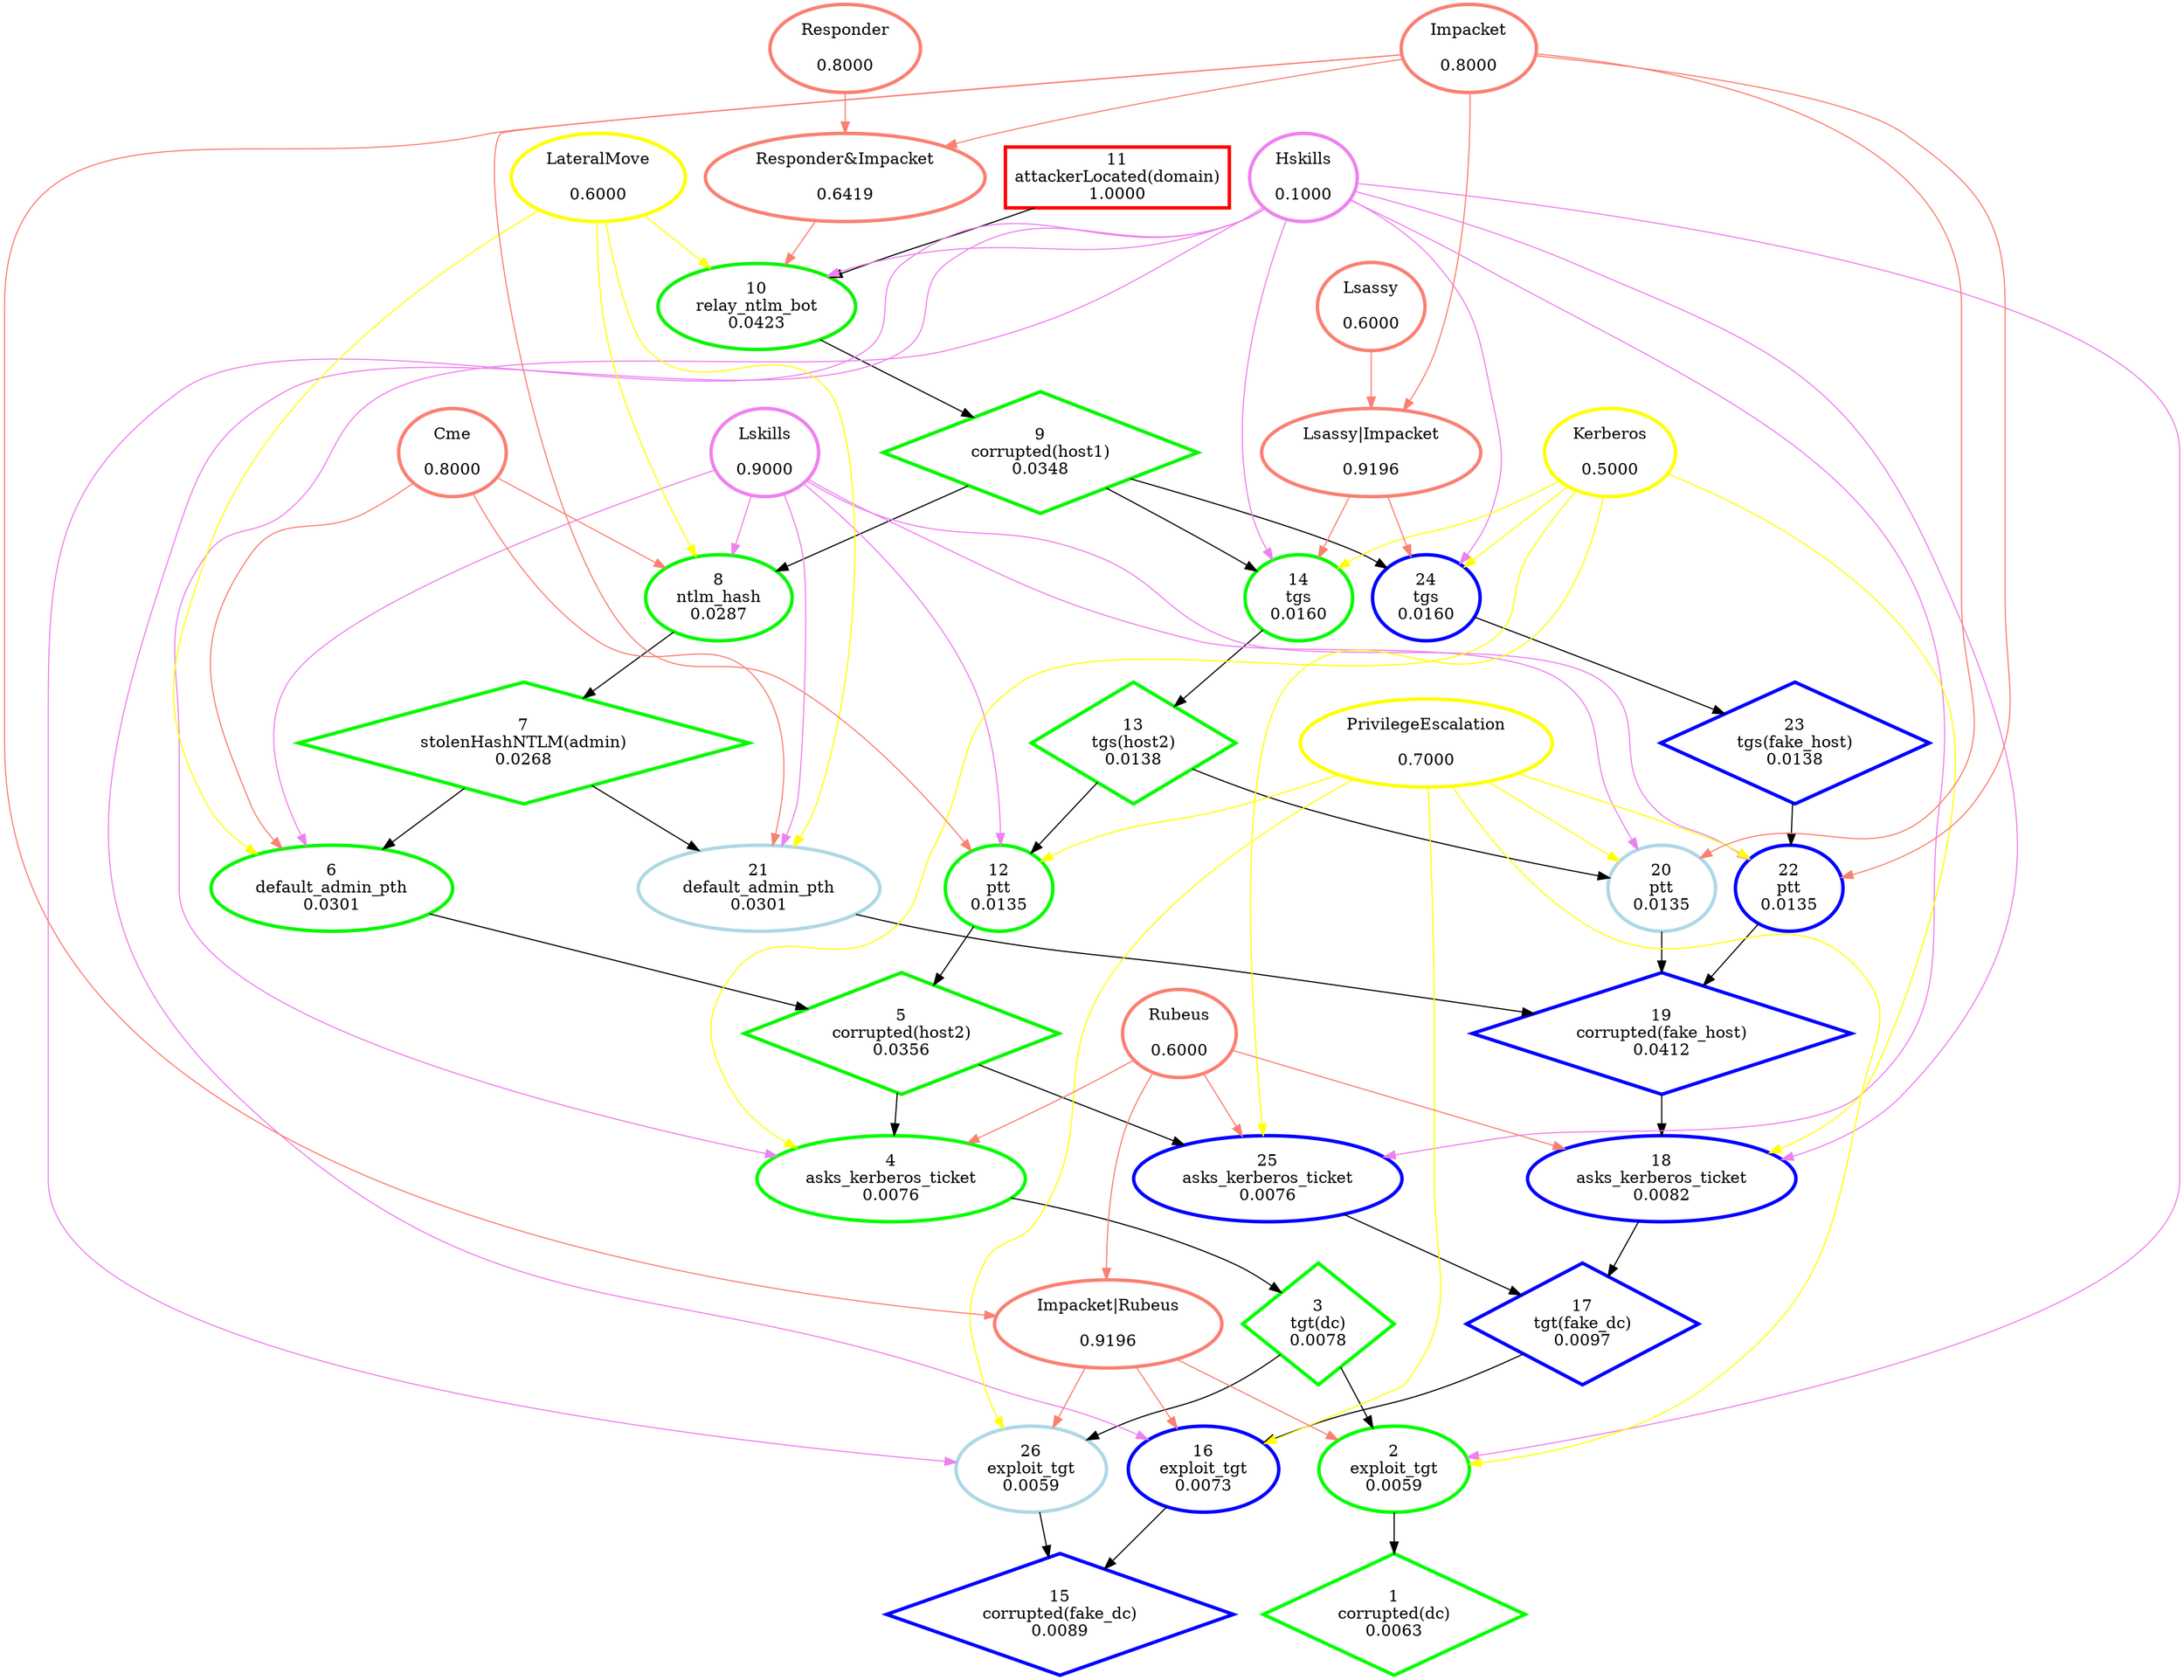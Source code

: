 digraph G {
  "11" [label="11\nattackerLocated(domain)\n1.0000", color="#FE0100", penwidth=3, shape="box", pos="0,10!"];
  "10" [label="10\nrelay_ntlm_bot\n0.0423", color="#0AF500", penwidth=3, shape="ellipse", pos="0,8.8!"];
  "9" [label="9\ncorrupted(host1)\n0.0348", color="#08F700", penwidth=3, shape="diamond", pos="0,7.2!"];
  "8" [label="8\nntlm_hash\n0.0287", color="#07F800", penwidth=3, shape="ellipse", pos="-3,6!"];
  "7" [label="7\nstolenHashNTLM(admin)\n0.0268", color="#06F900", penwidth=3, shape="diamond", pos="-3,4.4!"];
  "6" [label="6\ndefault_admin_pth\n0.0301", color="#07F800", penwidth=3, shape="ellipse", pos="-4,2.8!"];
  "5" [label="5\ncorrupted(host2)\n0.0356", color="#09F600", penwidth=3, shape="diamond", pos="-2,1.4!"];
  "14" [label="14\ntgs\n0.0160", color="#04FB00", penwidth=3, shape="ellipse", pos="0,6!"];
  "13" [label="13\ntgs(host2)\n0.0138", color="#03FC00", penwidth=3, shape="diamond", pos="0,4.4!"];
  "12" [label="12\nptt\n0.0135", color="#03FC00", penwidth=3, shape="ellipse", pos="-2,2.8!"];
  "4" [label="4\nasks_kerberos_ticket\n0.0076", color="#01FE00", penwidth=3, shape="ellipse", pos="-3,0!"];
  "3" [label="3\ntgt(dc)\n0.0078", color="#01FE00", penwidth=3, shape="diamond", pos="-3,-1.6!"];
  "2" [label="2\nexploit_tgt\n0.0059", color="#01FE00", penwidth=3, shape="ellipse", pos="-3,-3.2!"];
  "1" [label="1\ncorrupted(dc)\n0.0063", color="#01FE00", penwidth=3, shape="diamond", height=0.3, pos="-3,-4.8!"];
  "20" [label="20\nptt\n0.0135", color="lightblue", penwidth=3, shape="ellipse", pos="2,2.8!"];
  "19" [label="19\ncorrupted(fake_host)\n0.0412", color="blue", penwidth=3, shape="diamond", pos="2,1.4!"];
  "21" [label="21\ndefault_admin_pth\n0.0301", color="lightblue", penwidth=3, shape="ellipse", pos="0,2.8!"];
  "24" [label="24\ntgs\n0.0160", color="blue", penwidth=3, shape="ellipse", pos="3,6!"];
  "23" [label="23\ntgs(fake_host)\n0.0138", color="blue", penwidth=3, shape="diamond", pos="3,4.4!"];
  "22" [label="22\nptt\n0.0135", color="blue", penwidth=3, shape="ellipse", pos="3.4,2.8!"];
  "18" [label="18\nasks_kerberos_ticket\n0.0082", color="blue", penwidth=3, shape="ellipse", pos="3,0!"];
  "17" [label="17\ntgt(fake_dc)\n0.0097", color="blue", penwidth=3, shape="diamond", pos="1,-1.6!"];
  "25" [label="25\nasks_kerberos_ticket\n0.0076", color="blue", penwidth=3, shape="ellipse", pos="0,0!"];
  "16" [label="16\nexploit_tgt\n0.0073", color="blue", penwidth=3, shape="ellipse", pos="1,-3.2!"];
  "15" [label="15\ncorrupted(fake_dc)\n0.0089", color="blue", penwidth=3, shape="diamond", pos="0.2,-4.8!"];
  "26" [label="26\nexploit_tgt\n0.0059", color="lightblue", penwidth=3, shape="ellipse", pos="-1,-3.2!"];
  "Hskills" [label="Hskills\n\n0.1000", color="violet", penwidth=3, shape="", pos="-3,9.3!"];
  "Lskills" [label="Lskills\n\n0.9000", color="violet", penwidth=3, shape="", pos="-4,8!"];
  "PrivilegeEscalation" [label="PrivilegeEscalation\n\n0.7000", color="yellow", penwidth=3, shape="", pos="3.5,-2!"];
  "Kerberos" [label="Kerberos\n\n0.5000", color="yellow", penwidth=3, shape="", pos="5,3!"];
  "LateralMove" [label="LateralMove\n\n0.6000", color="yellow", penwidth=3, shape="", pos="3,10!"];
  "Impacket|Rubeus" [label="Impacket|Rubeus\n\n0.9196", color="salmon", penwidth=3, shape="", pos="5,-4!"];
  "Lsassy|Impacket" [label="Lsassy|Impacket\n\n0.9196", color="salmon", penwidth=3, shape="", pos="4,7.2!"];
  "Responder&Impacket" [label="Responder&Impacket\n\n0.6419", color="salmon", penwidth=3, shape="", pos="4,8.8!"];
  "Impacket" [label="Impacket\n\n0.8000", color="salmon", penwidth=3, shape="", pos="6.2,2!"];
  "Rubeus" [label="Rubeus\n\n0.6000", color="salmon", penwidth=3, shape="", pos="4.7,-0.7!"];
  "Cme" [label="Cme\n\n0.8000", color="salmon", penwidth=3, shape="", pos="5,1.4!"];
  "Responder" [label="Responder\n\n0.8000", color="salmon", penwidth=3, shape="", pos="5,10!"];
  "Lsassy" [label="Lsassy\n\n0.6000", color="salmon", penwidth=3, shape="", pos="5,6!"];
  "11" -> "10";
  "10" -> "9";
  "9" -> "8";
  "9" -> "14";
  "9" -> "24";
  "8" -> "7";
  "7" -> "6";
  "7" -> "21";
  "6" -> "5";
  "5" -> "4";
  "5" -> "25";
  "14" -> "13";
  "13" -> "12";
  "13" -> "20";
  "12" -> "5";
  "4" -> "3";
  "3" -> "2";
  "3" -> "26";
  "2" -> "1";
  "20" -> "19";
  "19" -> "18";
  "21" -> "19";
  "24" -> "23";
  "23" -> "22";
  "22" -> "19";
  "18" -> "17";
  "17" -> "16";
  "25" -> "17";
  "16" -> "15";
  "26" -> "15";
  "Impacket|Rubeus" -> "2"[color="salmon"];
  "Impacket|Rubeus" -> "16"[color="salmon"];
  "Impacket|Rubeus" -> "26"[color="salmon"];
  "Impacket" -> "Impacket|Rubeus" [color="salmon"];
  "Impacket" -> "Responder&Impacket"[color="salmon"];
  "Impacket" -> "12"[color="salmon"];
  "Impacket" -> "Lsassy|Impacket"[color="salmon"];
  "Impacket" -> "20"[color="salmon"];
  "Impacket" -> "22"[color="salmon"];
  "Rubeus" -> "Impacket|Rubeus"[color="salmon"];
  "Rubeus" -> "4"[color="salmon"];
  "Rubeus" -> "18"[color="salmon"];
  "Rubeus" -> "25"[color="salmon"];
  "Hskills" -> "2"[color="violet"];
  "Hskills" -> "4"[color="violet"];
  "Hskills" -> "10"[color="violet"];
  "Hskills" -> "14"[color="violet"];
  "Hskills" -> "16"[color="violet"];
  "Hskills" -> "18"[color="violet"];
  "Hskills" -> "24"[color="violet"];
  "Hskills" -> "25"[color="violet"];
  "Hskills" -> "26"[color="violet"];
  "PrivilegeEscalation" -> "2"[color="yellow"];
  "PrivilegeEscalation" -> "12"[color="yellow"];
  "PrivilegeEscalation" -> "16"[color="yellow"];
  "PrivilegeEscalation" -> "20"[color="yellow"];
  "PrivilegeEscalation" -> "22"[color="yellow"];
  "PrivilegeEscalation" -> "26"[color="yellow"];
  "Kerberos" -> "4"[color="yellow"];
  "Kerberos" -> "14"[color="yellow"];
  "Kerberos" -> "18"[color="yellow"];
  "Kerberos" -> "24"[color="yellow"];
  "Kerberos" -> "25"[color="yellow"];
  "Cme" -> "6"[color="salmon"];
  "Cme" -> "8"[color="salmon"];
  "Cme" -> "21"[color="salmon"];
  "Lskills" -> "6"[color="violet"];
  "Lskills" -> "8"[color="violet"];
  "Lskills" -> "12"[color="violet"];
  "Lskills" -> "20"[color="violet"];
  "Lskills" -> "21"[color="violet"];
  "Lskills" -> "22"[color="violet"];
  "LateralMove" -> "6"[color="yellow"];
  "LateralMove" -> "8"[color="yellow"];
  "LateralMove" -> "10"[color="yellow"];
  "LateralMove" -> "21"[color="yellow"];
  "Responder&Impacket" -> "10"[color="salmon"];
  "Responder" -> "Responder&Impacket"[color="salmon"];
  "Lsassy|Impacket" -> "14"[color="salmon"];
  "Lsassy|Impacket" -> "24"[color="salmon"];
  "Lsassy" -> "Lsassy|Impacket"[color="salmon"];
}